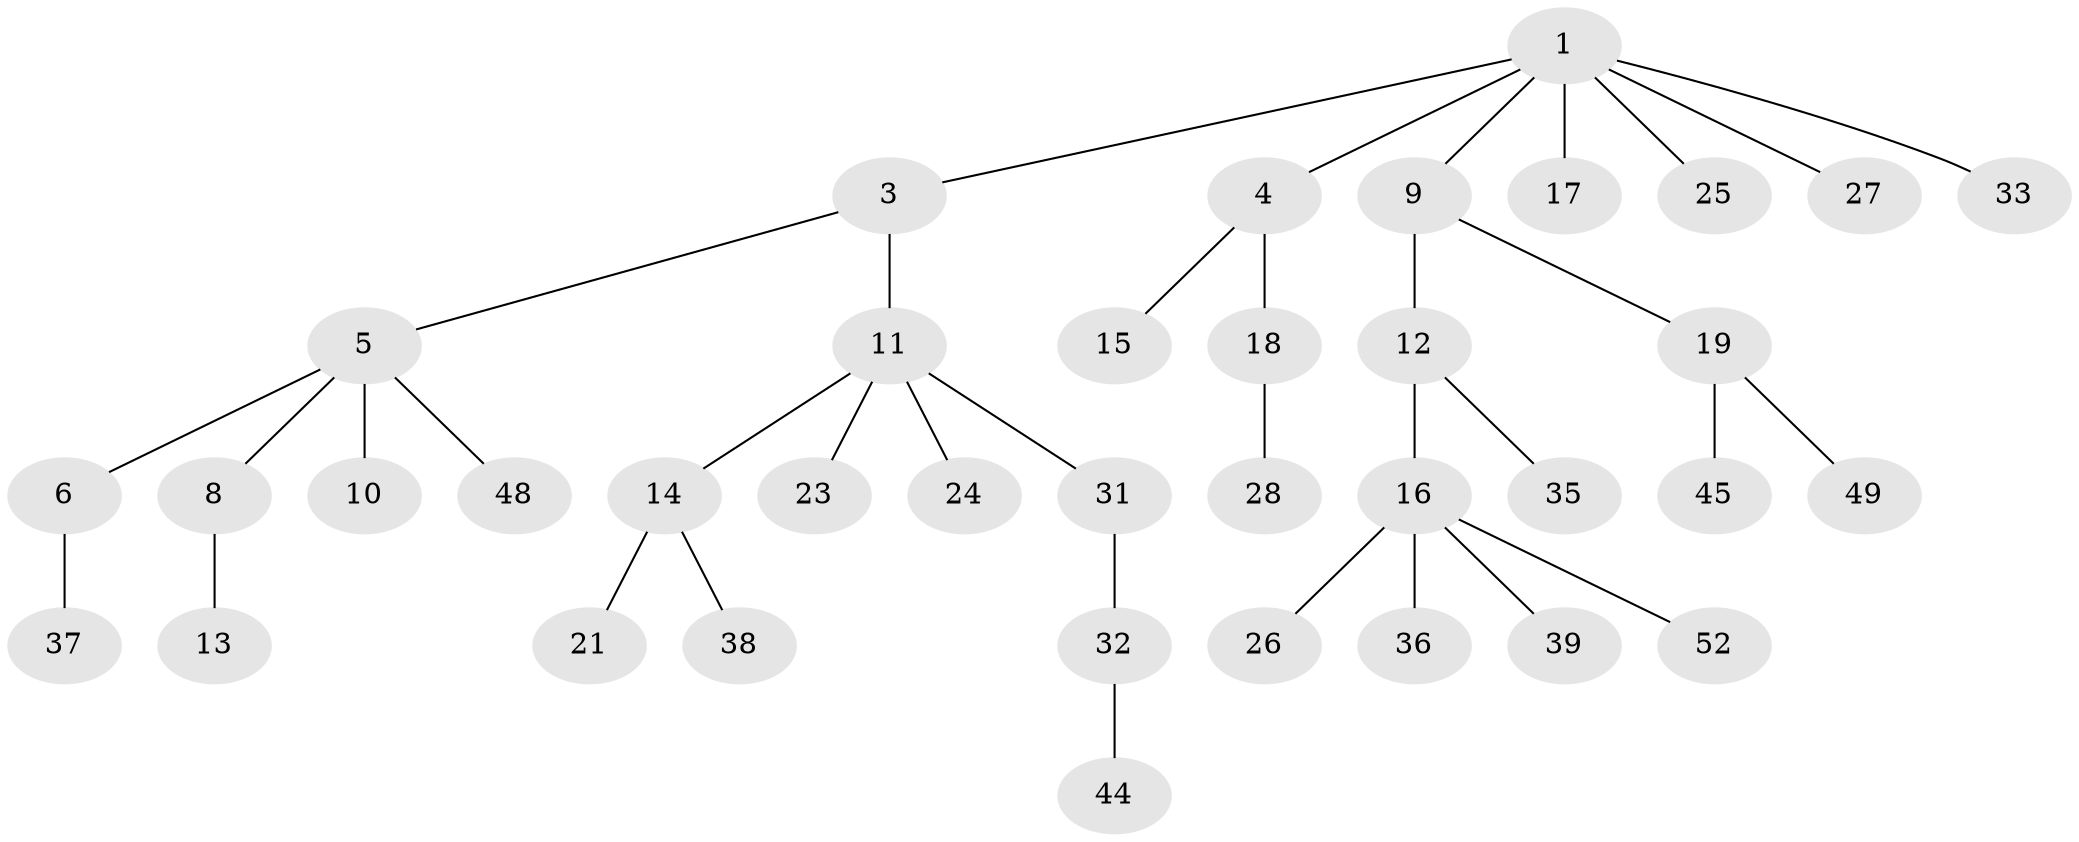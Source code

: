 // original degree distribution, {5: 0.03773584905660377, 4: 0.05660377358490566, 3: 0.1320754716981132, 2: 0.2830188679245283, 6: 0.018867924528301886, 1: 0.4716981132075472}
// Generated by graph-tools (version 1.1) at 2025/19/03/04/25 18:19:20]
// undirected, 37 vertices, 36 edges
graph export_dot {
graph [start="1"]
  node [color=gray90,style=filled];
  1 [super="+2"];
  3;
  4 [super="+7"];
  5;
  6;
  8;
  9;
  10 [super="+53+46"];
  11 [super="+41"];
  12 [super="+22"];
  13;
  14;
  15;
  16 [super="+29+20"];
  17;
  18;
  19 [super="+30"];
  21;
  23;
  24;
  25 [super="+51"];
  26;
  27 [super="+40"];
  28;
  31;
  32 [super="+34"];
  33 [super="+47"];
  35;
  36 [super="+43"];
  37;
  38;
  39 [super="+42"];
  44;
  45;
  48 [super="+50"];
  49;
  52;
  1 -- 3;
  1 -- 4;
  1 -- 9;
  1 -- 25;
  1 -- 27;
  1 -- 17;
  1 -- 33;
  3 -- 5;
  3 -- 11;
  4 -- 18;
  4 -- 15;
  5 -- 6;
  5 -- 8;
  5 -- 10;
  5 -- 48;
  6 -- 37;
  8 -- 13;
  9 -- 12;
  9 -- 19;
  11 -- 14;
  11 -- 23;
  11 -- 24;
  11 -- 31;
  12 -- 16;
  12 -- 35;
  14 -- 21;
  14 -- 38;
  16 -- 52;
  16 -- 36;
  16 -- 39;
  16 -- 26;
  18 -- 28;
  19 -- 49;
  19 -- 45;
  31 -- 32;
  32 -- 44;
}
